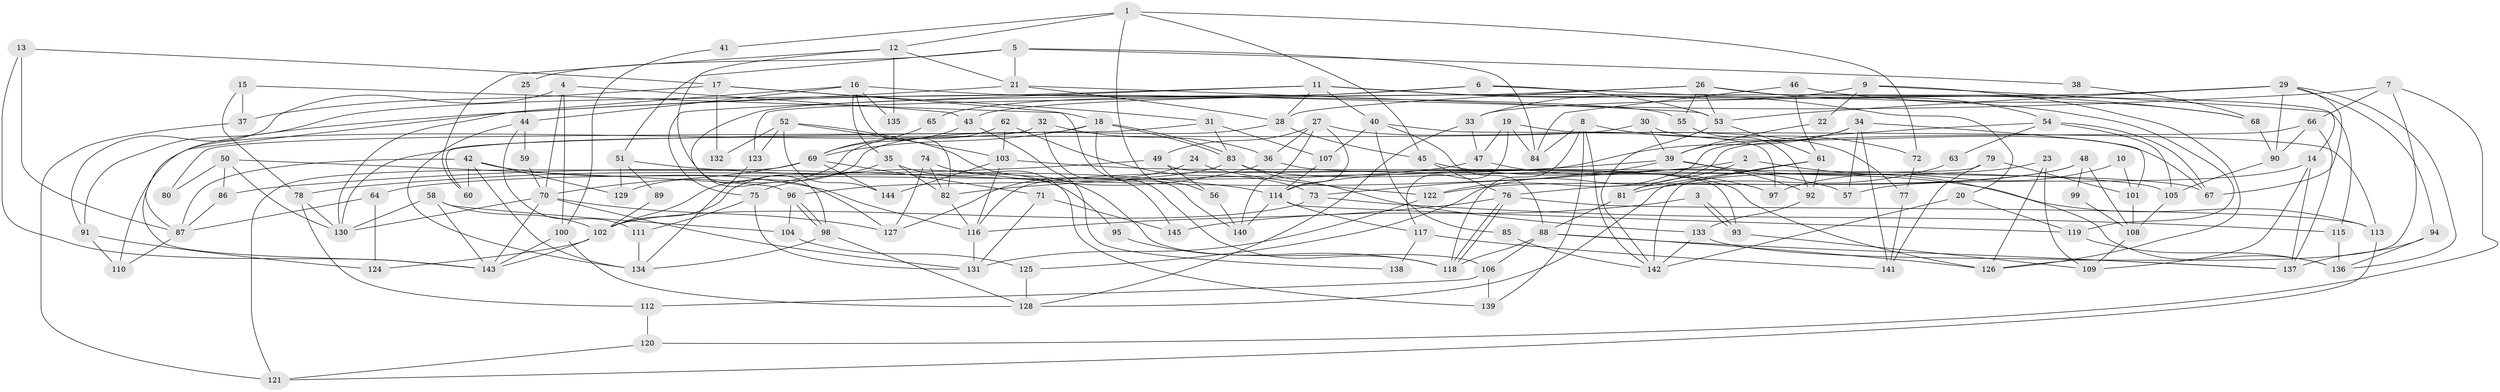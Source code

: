 // Generated by graph-tools (version 1.1) at 2025/15/03/09/25 04:15:19]
// undirected, 145 vertices, 290 edges
graph export_dot {
graph [start="1"]
  node [color=gray90,style=filled];
  1;
  2;
  3;
  4;
  5;
  6;
  7;
  8;
  9;
  10;
  11;
  12;
  13;
  14;
  15;
  16;
  17;
  18;
  19;
  20;
  21;
  22;
  23;
  24;
  25;
  26;
  27;
  28;
  29;
  30;
  31;
  32;
  33;
  34;
  35;
  36;
  37;
  38;
  39;
  40;
  41;
  42;
  43;
  44;
  45;
  46;
  47;
  48;
  49;
  50;
  51;
  52;
  53;
  54;
  55;
  56;
  57;
  58;
  59;
  60;
  61;
  62;
  63;
  64;
  65;
  66;
  67;
  68;
  69;
  70;
  71;
  72;
  73;
  74;
  75;
  76;
  77;
  78;
  79;
  80;
  81;
  82;
  83;
  84;
  85;
  86;
  87;
  88;
  89;
  90;
  91;
  92;
  93;
  94;
  95;
  96;
  97;
  98;
  99;
  100;
  101;
  102;
  103;
  104;
  105;
  106;
  107;
  108;
  109;
  110;
  111;
  112;
  113;
  114;
  115;
  116;
  117;
  118;
  119;
  120;
  121;
  122;
  123;
  124;
  125;
  126;
  127;
  128;
  129;
  130;
  131;
  132;
  133;
  134;
  135;
  136;
  137;
  138;
  139;
  140;
  141;
  142;
  143;
  144;
  145;
  1 -- 56;
  1 -- 45;
  1 -- 12;
  1 -- 41;
  1 -- 72;
  2 -- 81;
  2 -- 86;
  2 -- 136;
  3 -- 145;
  3 -- 93;
  3 -- 93;
  4 -- 91;
  4 -- 100;
  4 -- 43;
  4 -- 70;
  5 -- 51;
  5 -- 21;
  5 -- 25;
  5 -- 38;
  5 -- 84;
  6 -- 53;
  6 -- 68;
  6 -- 65;
  6 -- 98;
  7 -- 143;
  7 -- 120;
  7 -- 66;
  7 -- 126;
  8 -- 118;
  8 -- 139;
  8 -- 72;
  8 -- 84;
  8 -- 142;
  9 -- 33;
  9 -- 126;
  9 -- 14;
  9 -- 22;
  10 -- 97;
  10 -- 101;
  11 -- 119;
  11 -- 75;
  11 -- 20;
  11 -- 28;
  11 -- 40;
  11 -- 91;
  12 -- 21;
  12 -- 60;
  12 -- 127;
  12 -- 135;
  13 -- 17;
  13 -- 143;
  13 -- 87;
  14 -- 137;
  14 -- 57;
  14 -- 109;
  15 -- 18;
  15 -- 37;
  15 -- 78;
  16 -- 55;
  16 -- 44;
  16 -- 35;
  16 -- 82;
  16 -- 130;
  16 -- 135;
  17 -- 118;
  17 -- 31;
  17 -- 37;
  17 -- 132;
  18 -- 83;
  18 -- 83;
  18 -- 69;
  18 -- 80;
  18 -- 140;
  19 -- 117;
  19 -- 84;
  19 -- 47;
  19 -- 113;
  20 -- 119;
  20 -- 142;
  21 -- 53;
  21 -- 28;
  21 -- 87;
  22 -- 39;
  23 -- 126;
  23 -- 109;
  23 -- 114;
  24 -- 127;
  24 -- 122;
  25 -- 44;
  26 -- 28;
  26 -- 54;
  26 -- 53;
  26 -- 55;
  26 -- 115;
  26 -- 123;
  27 -- 49;
  27 -- 114;
  27 -- 36;
  27 -- 77;
  27 -- 140;
  28 -- 45;
  28 -- 102;
  29 -- 53;
  29 -- 90;
  29 -- 33;
  29 -- 43;
  29 -- 67;
  29 -- 94;
  29 -- 136;
  30 -- 39;
  30 -- 130;
  30 -- 67;
  31 -- 60;
  31 -- 107;
  31 -- 83;
  32 -- 110;
  32 -- 36;
  32 -- 145;
  33 -- 128;
  33 -- 47;
  34 -- 39;
  34 -- 116;
  34 -- 57;
  34 -- 101;
  34 -- 141;
  35 -- 102;
  35 -- 82;
  35 -- 95;
  36 -- 67;
  36 -- 75;
  37 -- 121;
  38 -- 68;
  39 -- 82;
  39 -- 92;
  39 -- 73;
  39 -- 113;
  40 -- 88;
  40 -- 85;
  40 -- 97;
  40 -- 107;
  41 -- 100;
  42 -- 116;
  42 -- 87;
  42 -- 60;
  42 -- 129;
  42 -- 134;
  43 -- 69;
  43 -- 138;
  44 -- 111;
  44 -- 134;
  44 -- 59;
  45 -- 57;
  45 -- 76;
  46 -- 84;
  46 -- 61;
  46 -- 68;
  47 -- 64;
  47 -- 97;
  48 -- 76;
  48 -- 108;
  48 -- 99;
  48 -- 122;
  49 -- 93;
  49 -- 78;
  49 -- 56;
  50 -- 96;
  50 -- 130;
  50 -- 80;
  50 -- 86;
  51 -- 129;
  51 -- 114;
  51 -- 89;
  52 -- 123;
  52 -- 103;
  52 -- 106;
  52 -- 132;
  52 -- 144;
  53 -- 142;
  53 -- 61;
  54 -- 122;
  54 -- 67;
  54 -- 63;
  54 -- 105;
  55 -- 92;
  56 -- 140;
  58 -- 143;
  58 -- 102;
  58 -- 104;
  58 -- 130;
  59 -- 70;
  61 -- 128;
  61 -- 81;
  61 -- 92;
  62 -- 103;
  62 -- 73;
  62 -- 129;
  63 -- 81;
  64 -- 87;
  64 -- 124;
  65 -- 69;
  66 -- 137;
  66 -- 90;
  66 -- 125;
  68 -- 90;
  69 -- 70;
  69 -- 71;
  69 -- 121;
  69 -- 144;
  70 -- 130;
  70 -- 127;
  70 -- 131;
  70 -- 143;
  71 -- 131;
  71 -- 145;
  72 -- 77;
  73 -- 115;
  73 -- 102;
  74 -- 82;
  74 -- 127;
  74 -- 139;
  75 -- 131;
  75 -- 111;
  76 -- 118;
  76 -- 118;
  76 -- 113;
  76 -- 116;
  77 -- 141;
  78 -- 130;
  78 -- 112;
  79 -- 141;
  79 -- 142;
  79 -- 101;
  81 -- 88;
  82 -- 116;
  83 -- 96;
  83 -- 126;
  83 -- 133;
  85 -- 142;
  86 -- 87;
  87 -- 110;
  88 -- 137;
  88 -- 126;
  88 -- 106;
  88 -- 118;
  89 -- 102;
  90 -- 105;
  91 -- 124;
  91 -- 110;
  92 -- 133;
  93 -- 109;
  94 -- 136;
  94 -- 137;
  95 -- 118;
  96 -- 98;
  96 -- 98;
  96 -- 104;
  98 -- 128;
  98 -- 134;
  99 -- 108;
  100 -- 128;
  100 -- 143;
  101 -- 108;
  102 -- 124;
  102 -- 143;
  103 -- 116;
  103 -- 144;
  103 -- 105;
  104 -- 125;
  105 -- 108;
  106 -- 112;
  106 -- 139;
  107 -- 114;
  108 -- 109;
  111 -- 134;
  112 -- 120;
  113 -- 121;
  114 -- 140;
  114 -- 117;
  114 -- 119;
  115 -- 136;
  116 -- 131;
  117 -- 141;
  117 -- 138;
  119 -- 136;
  120 -- 121;
  122 -- 131;
  123 -- 134;
  125 -- 128;
  133 -- 142;
  133 -- 137;
}
